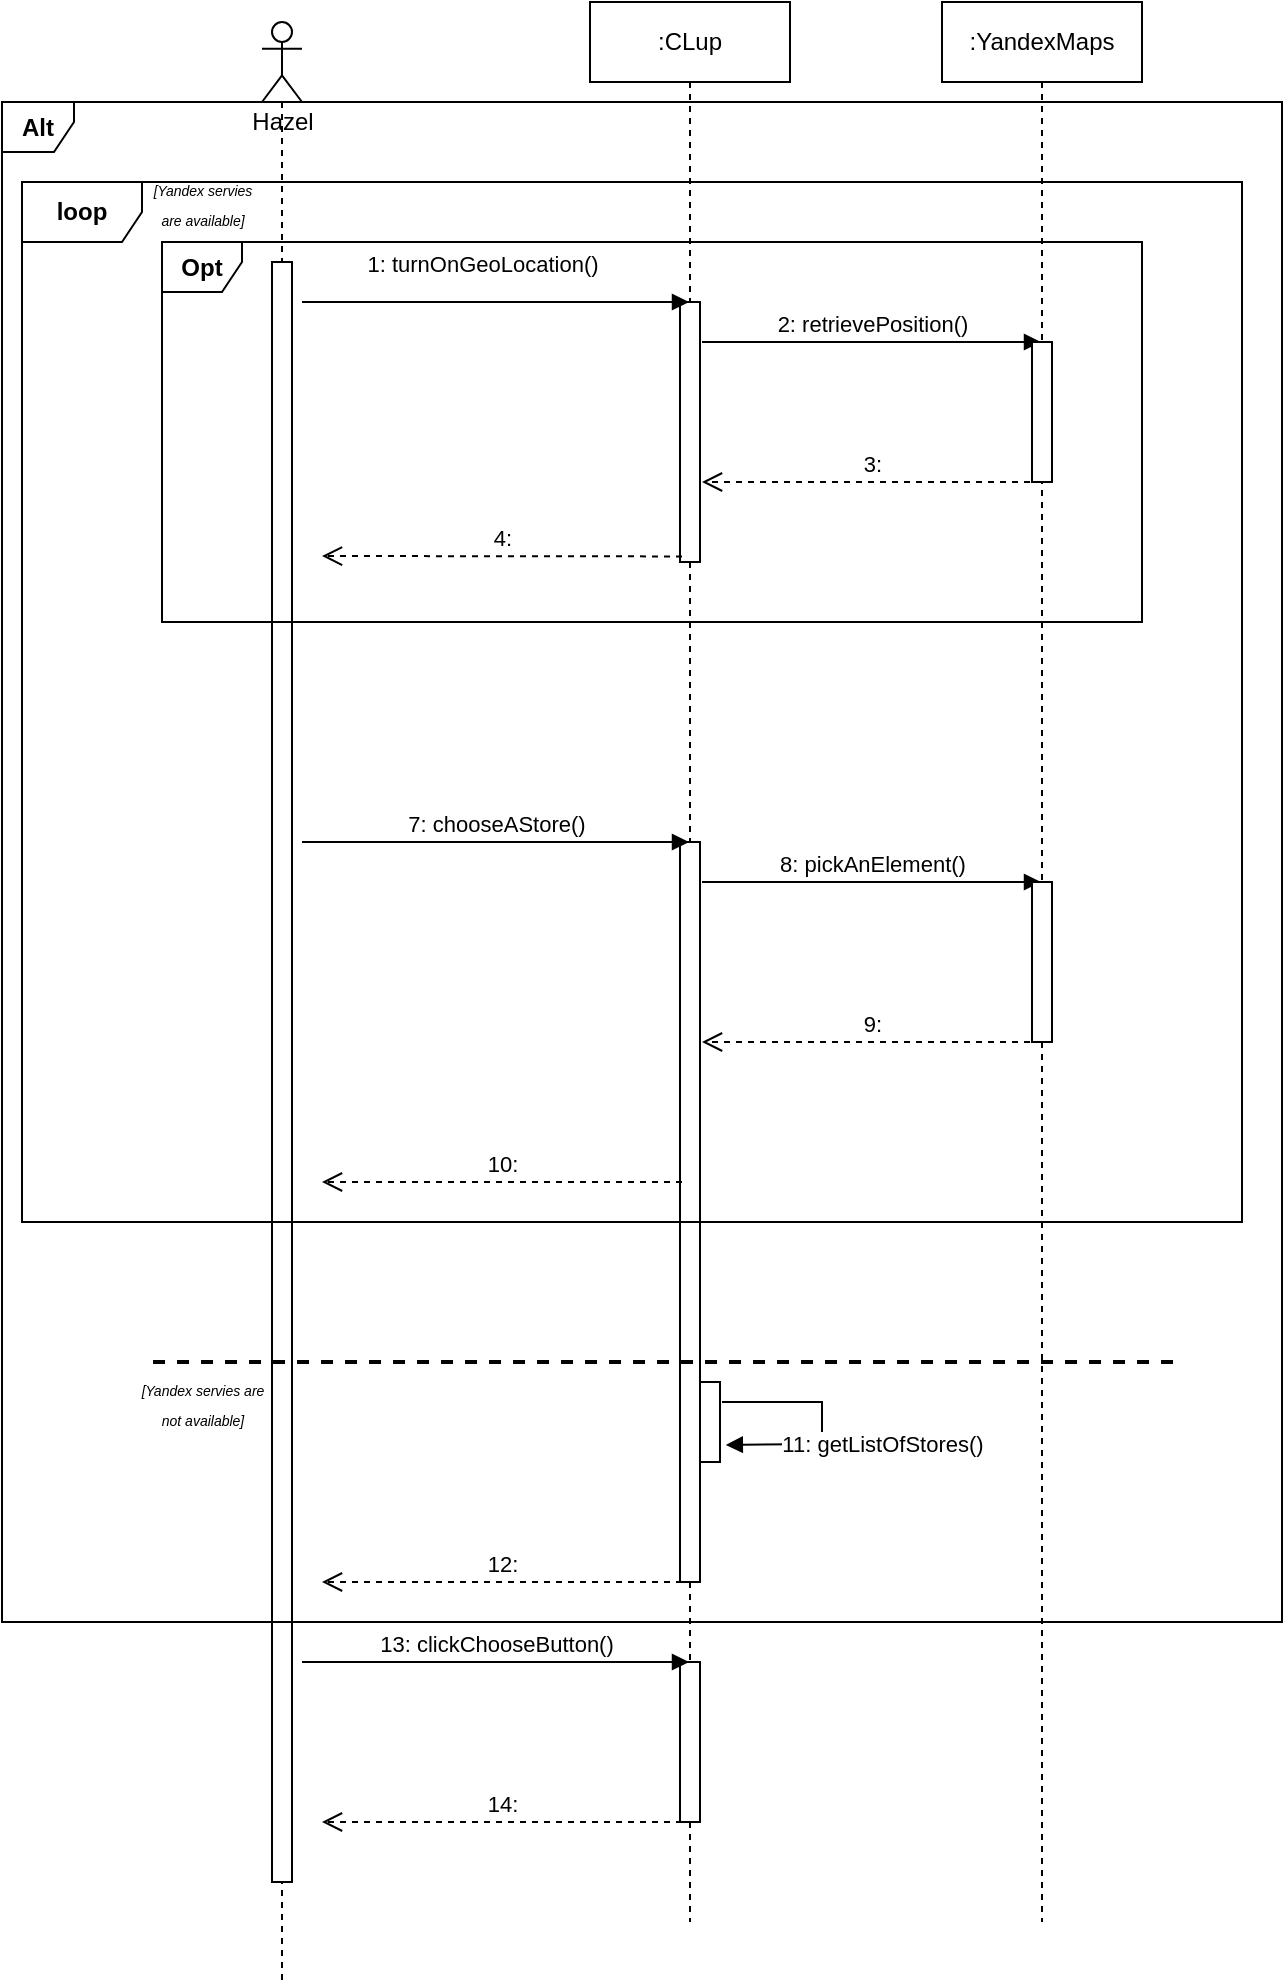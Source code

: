 <mxfile version="13.9.3" type="device"><diagram id="OZxcXjcplUU2DQ2Hpawu" name="Page-1"><mxGraphModel dx="862" dy="482" grid="1" gridSize="10" guides="1" tooltips="1" connect="1" arrows="1" fold="1" page="1" pageScale="1" pageWidth="827" pageHeight="1169" math="0" shadow="0"><root><mxCell id="0"/><mxCell id="1" parent="0"/><mxCell id="3u92t6U30Iduo37RUaXa-5" value="" style="shape=umlLifeline;participant=umlActor;perimeter=lifelinePerimeter;whiteSpace=wrap;html=1;container=1;collapsible=0;recursiveResize=0;verticalAlign=top;spacingTop=36;outlineConnect=0;" parent="1" vertex="1"><mxGeometry x="150" y="50" width="20" height="980" as="geometry"/></mxCell><mxCell id="3u92t6U30Iduo37RUaXa-7" value="" style="html=1;points=[];perimeter=orthogonalPerimeter;" parent="3u92t6U30Iduo37RUaXa-5" vertex="1"><mxGeometry x="5" y="120" width="10" height="810" as="geometry"/></mxCell><mxCell id="3u92t6U30Iduo37RUaXa-6" value="Hazel" style="text;html=1;align=center;verticalAlign=middle;resizable=0;points=[];autosize=1;" parent="1" vertex="1"><mxGeometry x="135" y="90" width="50" height="20" as="geometry"/></mxCell><mxCell id="3u92t6U30Iduo37RUaXa-8" value=":CLup" style="shape=umlLifeline;perimeter=lifelinePerimeter;whiteSpace=wrap;html=1;container=1;collapsible=0;recursiveResize=0;outlineConnect=0;" parent="1" vertex="1"><mxGeometry x="314" y="40" width="100" height="960" as="geometry"/></mxCell><mxCell id="3u92t6U30Iduo37RUaXa-9" value="" style="html=1;points=[];perimeter=orthogonalPerimeter;" parent="3u92t6U30Iduo37RUaXa-8" vertex="1"><mxGeometry x="45" y="150" width="10" height="130" as="geometry"/></mxCell><mxCell id="8WJHo3tyod6GYSTciw6R-18" value="2: retrievePosition()" style="html=1;verticalAlign=bottom;endArrow=block;" edge="1" parent="3u92t6U30Iduo37RUaXa-8" target="3u92t6U30Iduo37RUaXa-10"><mxGeometry width="80" relative="1" as="geometry"><mxPoint x="56" y="170" as="sourcePoint"/><mxPoint x="136" y="170" as="targetPoint"/></mxGeometry></mxCell><mxCell id="8WJHo3tyod6GYSTciw6R-25" value="" style="html=1;points=[];perimeter=orthogonalPerimeter;" vertex="1" parent="3u92t6U30Iduo37RUaXa-8"><mxGeometry x="45" y="420" width="10" height="370" as="geometry"/></mxCell><mxCell id="8WJHo3tyod6GYSTciw6R-28" value="8: pickAnElement()" style="html=1;verticalAlign=bottom;endArrow=block;strokeWidth=1;" edge="1" parent="3u92t6U30Iduo37RUaXa-8" target="3u92t6U30Iduo37RUaXa-10"><mxGeometry width="80" relative="1" as="geometry"><mxPoint x="56" y="440" as="sourcePoint"/><mxPoint x="136" y="440" as="targetPoint"/></mxGeometry></mxCell><mxCell id="8WJHo3tyod6GYSTciw6R-34" value="" style="html=1;points=[];perimeter=orthogonalPerimeter;" vertex="1" parent="3u92t6U30Iduo37RUaXa-8"><mxGeometry x="55" y="690" width="10" height="40" as="geometry"/></mxCell><mxCell id="8WJHo3tyod6GYSTciw6R-35" value="11: getListOfStores()" style="html=1;verticalAlign=bottom;endArrow=block;strokeWidth=1;entryX=1.29;entryY=0.786;entryDx=0;entryDy=0;entryPerimeter=0;rounded=0;" edge="1" parent="3u92t6U30Iduo37RUaXa-8" target="8WJHo3tyod6GYSTciw6R-34"><mxGeometry x="0.192" y="31" width="80" relative="1" as="geometry"><mxPoint x="66" y="700" as="sourcePoint"/><mxPoint x="116" y="710" as="targetPoint"/><Array as="points"><mxPoint x="116" y="700"/><mxPoint x="116" y="710"/><mxPoint x="116" y="721"/></Array><mxPoint x="30" y="-22" as="offset"/></mxGeometry></mxCell><mxCell id="8WJHo3tyod6GYSTciw6R-41" value="" style="html=1;points=[];perimeter=orthogonalPerimeter;" vertex="1" parent="3u92t6U30Iduo37RUaXa-8"><mxGeometry x="45" y="830" width="10" height="80" as="geometry"/></mxCell><mxCell id="3u92t6U30Iduo37RUaXa-10" value=":YandexMaps" style="shape=umlLifeline;perimeter=lifelinePerimeter;whiteSpace=wrap;html=1;container=1;collapsible=0;recursiveResize=0;outlineConnect=0;" parent="1" vertex="1"><mxGeometry x="490" y="40" width="100" height="960" as="geometry"/></mxCell><mxCell id="3u92t6U30Iduo37RUaXa-11" value="" style="html=1;points=[];perimeter=orthogonalPerimeter;" parent="3u92t6U30Iduo37RUaXa-10" vertex="1"><mxGeometry x="45" y="170" width="10" height="70" as="geometry"/></mxCell><mxCell id="8WJHo3tyod6GYSTciw6R-26" value="" style="html=1;points=[];perimeter=orthogonalPerimeter;" vertex="1" parent="3u92t6U30Iduo37RUaXa-10"><mxGeometry x="45" y="440" width="10" height="80" as="geometry"/></mxCell><mxCell id="8WJHo3tyod6GYSTciw6R-12" value="&lt;b&gt;Alt&lt;/b&gt;" style="shape=umlFrame;whiteSpace=wrap;html=1;width=36;height=25;" vertex="1" parent="1"><mxGeometry x="20" y="90" width="640" height="760" as="geometry"/></mxCell><mxCell id="8WJHo3tyod6GYSTciw6R-15" value="1: turnOnGeoLocation()" style="html=1;verticalAlign=bottom;endArrow=block;" edge="1" parent="1" target="3u92t6U30Iduo37RUaXa-8"><mxGeometry x="-0.07" y="10" width="80" relative="1" as="geometry"><mxPoint x="170" y="190" as="sourcePoint"/><mxPoint x="250" y="190" as="targetPoint"/><mxPoint as="offset"/></mxGeometry></mxCell><mxCell id="8WJHo3tyod6GYSTciw6R-19" value="&lt;i&gt;&lt;font style=&quot;font-size: 7px&quot;&gt;[Yandex servies &lt;br&gt;are available]&lt;/font&gt;&lt;/i&gt;" style="text;html=1;align=center;verticalAlign=middle;resizable=0;points=[];autosize=1;" vertex="1" parent="1"><mxGeometry x="90" y="120" width="60" height="40" as="geometry"/></mxCell><mxCell id="8WJHo3tyod6GYSTciw6R-20" value="" style="html=1;verticalAlign=bottom;endArrow=none;dashed=1;endSize=8;endFill=0;strokeWidth=2;" edge="1" parent="1"><mxGeometry relative="1" as="geometry"><mxPoint x="605.517" y="720" as="sourcePoint"/><mxPoint x="90" y="720" as="targetPoint"/></mxGeometry></mxCell><mxCell id="8WJHo3tyod6GYSTciw6R-21" value="&lt;i&gt;&lt;font style=&quot;font-size: 7px&quot;&gt;[Yandex servies are &lt;br&gt;not available]&lt;/font&gt;&lt;/i&gt;" style="text;html=1;align=center;verticalAlign=middle;resizable=0;points=[];autosize=1;" vertex="1" parent="1"><mxGeometry x="80" y="720" width="80" height="40" as="geometry"/></mxCell><mxCell id="8WJHo3tyod6GYSTciw6R-24" value="&lt;b&gt;Opt&lt;/b&gt;" style="shape=umlFrame;whiteSpace=wrap;html=1;width=40;height=25;" vertex="1" parent="1"><mxGeometry x="100" y="160" width="490" height="190" as="geometry"/></mxCell><mxCell id="8WJHo3tyod6GYSTciw6R-27" value="7: chooseAStore()" style="html=1;verticalAlign=bottom;endArrow=block;strokeWidth=1;" edge="1" parent="1" target="3u92t6U30Iduo37RUaXa-8"><mxGeometry width="80" relative="1" as="geometry"><mxPoint x="170" y="460" as="sourcePoint"/><mxPoint x="250" y="460" as="targetPoint"/></mxGeometry></mxCell><mxCell id="8WJHo3tyod6GYSTciw6R-30" value="3:" style="html=1;verticalAlign=bottom;endArrow=open;dashed=1;endSize=8;strokeWidth=1;" edge="1" parent="1"><mxGeometry relative="1" as="geometry"><mxPoint x="540" y="280" as="sourcePoint"/><mxPoint x="370" y="280" as="targetPoint"/></mxGeometry></mxCell><mxCell id="8WJHo3tyod6GYSTciw6R-31" value="4:" style="html=1;verticalAlign=bottom;endArrow=open;dashed=1;endSize=8;strokeWidth=1;" edge="1" parent="1"><mxGeometry relative="1" as="geometry"><mxPoint x="360" y="317.21" as="sourcePoint"/><mxPoint x="180" y="317" as="targetPoint"/></mxGeometry></mxCell><mxCell id="8WJHo3tyod6GYSTciw6R-32" value="9:" style="html=1;verticalAlign=bottom;endArrow=open;dashed=1;endSize=8;strokeWidth=1;exitX=0.5;exitY=1;exitDx=0;exitDy=0;exitPerimeter=0;" edge="1" parent="1" source="8WJHo3tyod6GYSTciw6R-26"><mxGeometry relative="1" as="geometry"><mxPoint x="530" y="560" as="sourcePoint"/><mxPoint x="370" y="560" as="targetPoint"/></mxGeometry></mxCell><mxCell id="8WJHo3tyod6GYSTciw6R-33" value="10:" style="html=1;verticalAlign=bottom;endArrow=open;dashed=1;endSize=8;strokeWidth=1;" edge="1" parent="1"><mxGeometry relative="1" as="geometry"><mxPoint x="360" y="630" as="sourcePoint"/><mxPoint x="180" y="630" as="targetPoint"/></mxGeometry></mxCell><mxCell id="8WJHo3tyod6GYSTciw6R-36" value="12:" style="html=1;verticalAlign=bottom;endArrow=open;dashed=1;endSize=8;strokeWidth=1;" edge="1" parent="1"><mxGeometry relative="1" as="geometry"><mxPoint x="360" y="830.0" as="sourcePoint"/><mxPoint x="180" y="830.0" as="targetPoint"/></mxGeometry></mxCell><mxCell id="8WJHo3tyod6GYSTciw6R-39" value="&lt;b&gt;loop&lt;/b&gt;" style="shape=umlFrame;whiteSpace=wrap;html=1;" vertex="1" parent="1"><mxGeometry x="30" y="130" width="610" height="520" as="geometry"/></mxCell><mxCell id="8WJHo3tyod6GYSTciw6R-42" value="13: clickChooseButton()" style="html=1;verticalAlign=bottom;endArrow=block;strokeWidth=1;" edge="1" parent="1" target="3u92t6U30Iduo37RUaXa-8"><mxGeometry width="80" relative="1" as="geometry"><mxPoint x="170" y="870" as="sourcePoint"/><mxPoint x="250" y="870" as="targetPoint"/></mxGeometry></mxCell><mxCell id="8WJHo3tyod6GYSTciw6R-43" value="14:" style="html=1;verticalAlign=bottom;endArrow=open;dashed=1;endSize=8;strokeWidth=1;" edge="1" parent="1"><mxGeometry relative="1" as="geometry"><mxPoint x="360" y="950" as="sourcePoint"/><mxPoint x="180" y="950" as="targetPoint"/></mxGeometry></mxCell></root></mxGraphModel></diagram></mxfile>